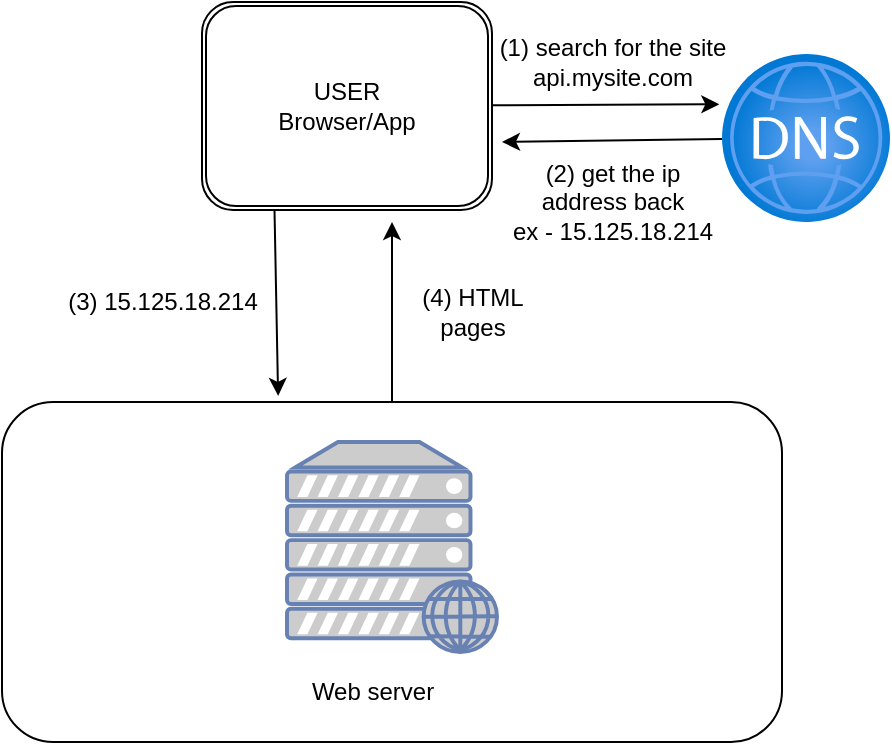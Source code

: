 <mxfile>
    <diagram id="xMAhe-VE_KPB43FbIN-q" name="single-server-setup">
        <mxGraphModel dx="1044" dy="495" grid="1" gridSize="10" guides="1" tooltips="1" connect="1" arrows="1" fold="1" page="1" pageScale="1" pageWidth="850" pageHeight="1100" background="#ffffff" math="0" shadow="0">
            <root>
                <mxCell id="0"/>
                <mxCell id="1" parent="0"/>
                <mxCell id="4" style="edgeStyle=none;html=1;entryX=-0.016;entryY=0.299;entryDx=0;entryDy=0;entryPerimeter=0;strokeColor=#000000;" parent="1" source="2" target="3" edge="1">
                    <mxGeometry relative="1" as="geometry">
                        <mxPoint x="590" y="80" as="targetPoint"/>
                    </mxGeometry>
                </mxCell>
                <mxCell id="11" style="edgeStyle=none;html=1;exitX=0.25;exitY=1;exitDx=0;exitDy=0;entryX=0.354;entryY=-0.018;entryDx=0;entryDy=0;entryPerimeter=0;fontColor=#000000;strokeColor=#000000;" parent="1" source="2" target="9" edge="1">
                    <mxGeometry relative="1" as="geometry"/>
                </mxCell>
                <mxCell id="2" value="USER&lt;br&gt;Browser/App" style="shape=ext;double=1;rounded=1;whiteSpace=wrap;html=1;strokeColor=#000000;fontColor=#000000;" parent="1" vertex="1">
                    <mxGeometry x="340" y="30" width="145" height="104" as="geometry"/>
                </mxCell>
                <mxCell id="5" style="edgeStyle=none;html=1;strokeColor=#000000;" parent="1" source="3" edge="1">
                    <mxGeometry relative="1" as="geometry">
                        <mxPoint x="490" y="100" as="targetPoint"/>
                    </mxGeometry>
                </mxCell>
                <mxCell id="3" value="" style="aspect=fixed;html=1;points=[];align=center;image;fontSize=12;image=img/lib/azure2/networking/DNS_Zones.svg;" parent="1" vertex="1">
                    <mxGeometry x="600" y="56" width="84" height="84" as="geometry"/>
                </mxCell>
                <mxCell id="6" value="(1) search for the site&lt;br&gt;api.mysite.com" style="text;html=1;align=center;verticalAlign=middle;resizable=0;points=[];autosize=1;strokeColor=none;fillColor=none;fontColor=#000000;" parent="1" vertex="1">
                    <mxGeometry x="475" y="40" width="140" height="40" as="geometry"/>
                </mxCell>
                <mxCell id="7" value="(2) get the ip &lt;br&gt;address back&lt;br&gt;ex - 15.125.18.214" style="text;html=1;align=center;verticalAlign=middle;resizable=0;points=[];autosize=1;strokeColor=none;fillColor=none;fontColor=#000000;" parent="1" vertex="1">
                    <mxGeometry x="485" y="100" width="120" height="60" as="geometry"/>
                </mxCell>
                <mxCell id="13" style="edgeStyle=none;html=1;strokeColor=#000000;" parent="1" source="9" edge="1">
                    <mxGeometry relative="1" as="geometry">
                        <mxPoint x="435" y="140" as="targetPoint"/>
                    </mxGeometry>
                </mxCell>
                <mxCell id="9" value="" style="rounded=1;whiteSpace=wrap;html=1;" parent="1" vertex="1">
                    <mxGeometry x="240" y="230" width="390" height="170" as="geometry"/>
                </mxCell>
                <mxCell id="8" value="" style="fontColor=#0066CC;verticalAlign=top;verticalLabelPosition=bottom;labelPosition=center;align=center;html=1;outlineConnect=0;fillColor=#CCCCCC;strokeColor=#6881B3;gradientColor=none;gradientDirection=north;strokeWidth=2;shape=mxgraph.networks.web_server;" parent="1" vertex="1">
                    <mxGeometry x="382.5" y="250" width="105" height="105" as="geometry"/>
                </mxCell>
                <mxCell id="12" value="(3) 15.125.18.214" style="text;html=1;align=center;verticalAlign=middle;resizable=0;points=[];autosize=1;strokeColor=none;fillColor=none;fontColor=#000000;" parent="1" vertex="1">
                    <mxGeometry x="260" y="165" width="120" height="30" as="geometry"/>
                </mxCell>
                <mxCell id="14" value="(4) HTML &lt;br&gt;pages" style="text;html=1;align=center;verticalAlign=middle;resizable=0;points=[];autosize=1;strokeColor=none;fillColor=none;fontColor=#000000;" parent="1" vertex="1">
                    <mxGeometry x="440" y="165" width="70" height="40" as="geometry"/>
                </mxCell>
                <mxCell id="15" value="Web server" style="text;html=1;align=center;verticalAlign=middle;resizable=0;points=[];autosize=1;strokeColor=none;fillColor=none;" parent="1" vertex="1">
                    <mxGeometry x="385" y="360" width="80" height="30" as="geometry"/>
                </mxCell>
            </root>
        </mxGraphModel>
    </diagram>
</mxfile>